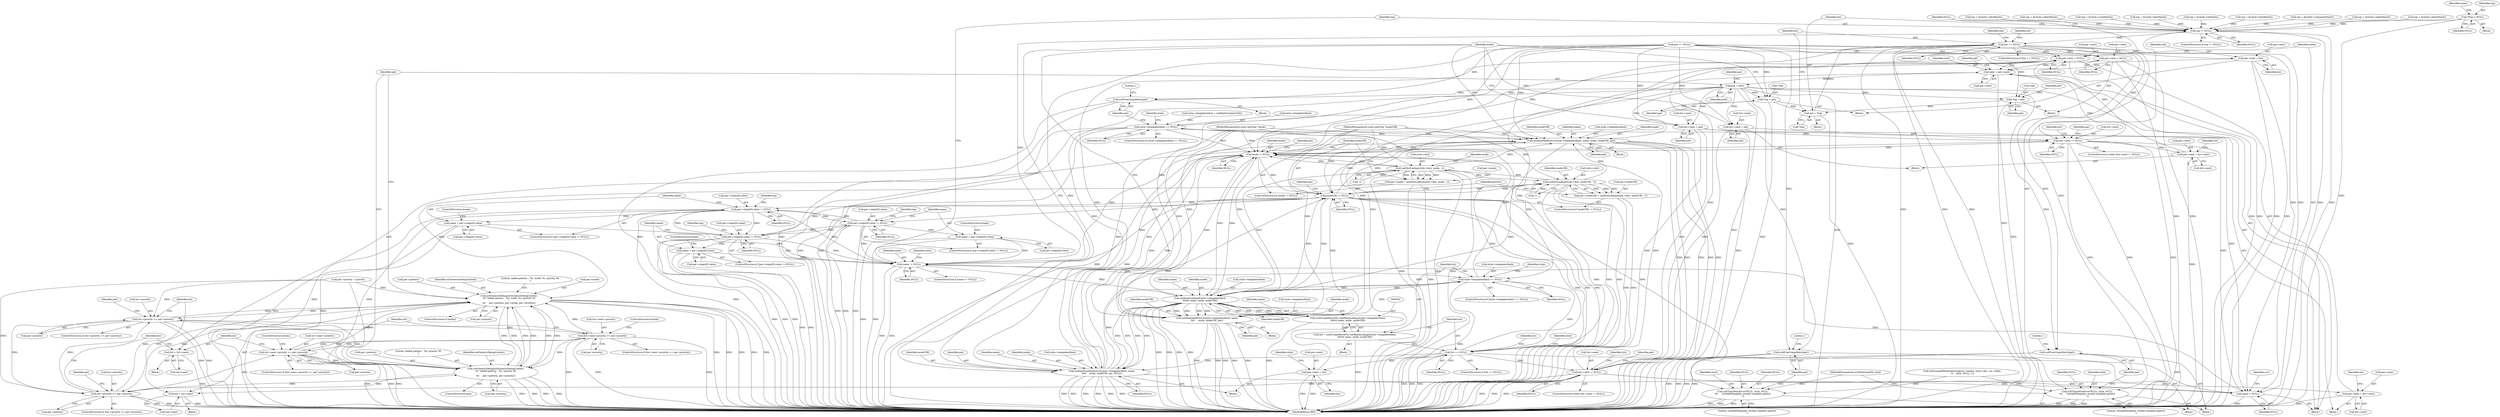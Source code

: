 digraph "0_Chrome_96dbafe288dbe2f0cc45fa3c39daf6d0c37acbab_23@pointer" {
"1000117" [label="(Call,**top = NULL)"];
"1000587" [label="(Call,top != NULL)"];
"1000596" [label="(Call,list == NULL)"];
"1000254" [label="(Call,pat->next = NULL)"];
"1000249" [label="(Call,next = pat->next)"];
"1000701" [label="(Call,pat = next)"];
"1000381" [label="(Call,xsltFreeCompMatch(pat))"];
"1000484" [label="(Call,xsltFreeCompMatch(pat))"];
"1000489" [label="(Call,xmlHashAddEntry3(style->templatesHash, name, mode, modeURI, pat))"];
"1000264" [label="(Call,mode != NULL)"];
"1000271" [label="(Call,xmlDictLookup(style->dict, mode, -1))"];
"1000267" [label="(Call,pat->mode = xmlDictLookup(style->dict, mode, -1))"];
"1000679" [label="(Call,xsltGenericDebug(xsltGenericDebugContext,\n\t\t\t \"added pattern : '%s' mode '%s' priority %f\n\",\n\t\t\t     pat->pattern, pat->mode, pat->priority))"];
"1000526" [label="(Call,list->priority <= pat->priority)"];
"1000558" [label="(Call,list->next->priority <= pat->priority)"];
"1000638" [label="(Call,list->next->priority <= pat->priority)"];
"1000692" [label="(Call,xsltGenericDebug(xsltGenericDebugContext,\n\t\t\t \"added pattern : '%s' priority %f\n\",\n\t\t\t     pat->pattern, pat->priority))"];
"1000611" [label="(Call,list->priority <= pat->priority)"];
"1000286" [label="(Call,xmlDictLookup(style->dict, modeURI, -1))"];
"1000279" [label="(Call,modeURI != NULL)"];
"1000313" [label="(Call,pat->steps[0].value != NULL)"];
"1000322" [label="(Call,name = pat->steps[0].value)"];
"1000460" [label="(Call,name != NULL)"];
"1000465" [label="(Call,style->templatesHash == NULL)"];
"1000478" [label="(Call,style->templatesHash == NULL)"];
"1000259" [label="(Call,name = NULL)"];
"1000503" [label="(Call,xmlHashLookup3(style->templatesHash,\n\t\t\t\t\t\t\t name, mode, modeURI))"];
"1000501" [label="(Call,(xsltCompMatchPtr) xmlHashLookup3(style->templatesHash,\n\t\t\t\t\t\t\t name, mode, modeURI))"];
"1000499" [label="(Call,list = (xsltCompMatchPtr) xmlHashLookup3(style->templatesHash,\n\t\t\t\t\t\t\t name, mode, modeURI))"];
"1000511" [label="(Call,list == NULL)"];
"1000534" [label="(Call,pat->next = list)"];
"1000539" [label="(Call,xmlHashUpdateEntry3(style->templatesHash, name,\n\t\t\t\t\t    mode, modeURI, pat, NULL))"];
"1000551" [label="(Call,list->next != NULL)"];
"1000568" [label="(Call,list = list->next)"];
"1000573" [label="(Call,pat->next = list->next)"];
"1000515" [label="(Call,xmlHashAddEntry3(style->templatesHash, name,\n\t\t\t\t     mode, modeURI, pat))"];
"1000388" [label="(Call,pat->steps[0].value != NULL)"];
"1000397" [label="(Call,name = pat->steps[0].value)"];
"1000433" [label="(Call,pat->steps[0].value != NULL)"];
"1000442" [label="(Call,name = pat->steps[0].value)"];
"1000376" [label="(Call,xsltTransformError(NULL, style, NULL,\n\t\t\t     \"xsltAddTemplate: invalid compiled pattern\n\"))"];
"1000282" [label="(Call,pat->modeURI = xmlDictLookup(style->dict, modeURI, -1))"];
"1000580" [label="(Call,list->next = pat)"];
"1000631" [label="(Call,list->next != NULL)"];
"1000648" [label="(Call,list = list->next)"];
"1000653" [label="(Call,pat->next = list->next)"];
"1000600" [label="(Call,*top = pat)"];
"1000591" [label="(Call,list = *top)"];
"1000624" [label="(Call,*top = pat)"];
"1000660" [label="(Call,list->next = pat)"];
"1000672" [label="(Call,xsltFreeCompMatch(pat))"];
"1000604" [label="(Call,pat->next = NULL)"];
"1000619" [label="(Call,pat->next = list)"];
"1000667" [label="(Call,xsltTransformError(NULL, style, NULL,\n\t\t\t     \"xsltAddTemplate: invalid compiled pattern\n\"))"];
"1000587" [label="(Call,top != NULL)"];
"1000670" [label="(Identifier,NULL)"];
"1000604" [label="(Call,pat->next = NULL)"];
"1000538" [label="(Identifier,list)"];
"1000496" [label="(Identifier,pat)"];
"1000520" [label="(Identifier,mode)"];
"1000605" [label="(Call,pat->next)"];
"1000695" [label="(Call,pat->pattern)"];
"1000510" [label="(ControlStructure,if (list == NULL))"];
"1000701" [label="(Call,pat = next)"];
"1000295" [label="(Identifier,priority)"];
"1000588" [label="(Identifier,top)"];
"1000611" [label="(Call,list->priority <= pat->priority)"];
"1000433" [label="(Call,pat->steps[0].value != NULL)"];
"1000593" [label="(Call,*top)"];
"1000377" [label="(Identifier,NULL)"];
"1000464" [label="(ControlStructure,if (style->templatesHash == NULL))"];
"1000610" [label="(ControlStructure,if (list->priority <= pat->priority))"];
"1000521" [label="(Identifier,modeURI)"];
"1000546" [label="(Identifier,pat)"];
"1000108" [label="(MethodParameterIn,xsltStylesheetPtr style)"];
"1000310" [label="(Block,)"];
"1000677" [label="(ControlStructure,if (mode))"];
"1000396" [label="(Identifier,NULL)"];
"1000493" [label="(Identifier,name)"];
"1000557" [label="(ControlStructure,if (list->next->priority <= pat->priority))"];
"1000601" [label="(Call,*top)"];
"1000341" [label="(Call,top = &(style->elemMatch))"];
"1000378" [label="(Identifier,style)"];
"1000688" [label="(Call,pat->priority)"];
"1000269" [label="(Identifier,pat)"];
"1000512" [label="(Identifier,list)"];
"1000287" [label="(Call,style->dict)"];
"1000541" [label="(Identifier,style)"];
"1000258" [label="(Identifier,NULL)"];
"1000522" [label="(Identifier,pat)"];
"1000332" [label="(Call,top = &(style->attrMatch))"];
"1000681" [label="(Literal,\"added pattern : '%s' mode '%s' priority %f\n\")"];
"1000226" [label="(Call,xsltCompilePatternInternal(cur->match, style->doc, cur->elem,\n \t\t    style, NULL, 1))"];
"1000461" [label="(Identifier,name)"];
"1000321" [label="(Identifier,NULL)"];
"1000482" [label="(Identifier,NULL)"];
"1000488" [label="(Literal,1)"];
"1000387" [label="(ControlStructure,if (pat->steps[0].value != NULL))"];
"1000382" [label="(Identifier,pat)"];
"1000323" [label="(Identifier,name)"];
"1000597" [label="(Identifier,list)"];
"1000647" [label="(ControlStructure,break;)"];
"1000397" [label="(Call,name = pat->steps[0].value)"];
"1000291" [label="(Call,-1)"];
"1000280" [label="(Identifier,modeURI)"];
"1000333" [label="(Identifier,top)"];
"1000586" [label="(ControlStructure,if (top != NULL))"];
"1000702" [label="(Identifier,pat)"];
"1000267" [label="(Call,pat->mode = xmlDictLookup(style->dict, mode, -1))"];
"1000692" [label="(Call,xsltGenericDebug(xsltGenericDebugContext,\n\t\t\t \"added pattern : '%s' priority %f\n\",\n\t\t\t     pat->pattern, pat->priority))"];
"1000575" [label="(Identifier,pat)"];
"1000477" [label="(ControlStructure,if (style->templatesHash == NULL))"];
"1000582" [label="(Identifier,list)"];
"1000530" [label="(Call,pat->priority)"];
"1000514" [label="(Block,)"];
"1000460" [label="(Call,name != NULL)"];
"1000598" [label="(Identifier,NULL)"];
"1000621" [label="(Identifier,pat)"];
"1000119" [label="(Identifier,NULL)"];
"1000367" [label="(Call,top = &(style->elemMatch))"];
"1000613" [label="(Identifier,list)"];
"1000266" [label="(Identifier,NULL)"];
"1000694" [label="(Literal,\"added pattern : '%s' priority %f\n\")"];
"1000469" [label="(Identifier,NULL)"];
"1000413" [label="(ControlStructure,break;)"];
"1000602" [label="(Identifier,top)"];
"1000483" [label="(Block,)"];
"1000490" [label="(Call,style->templatesHash)"];
"1000453" [label="(Identifier,top)"];
"1000581" [label="(Call,list->next)"];
"1000484" [label="(Call,xsltFreeCompMatch(pat))"];
"1000122" [label="(Identifier,name)"];
"1000671" [label="(Literal,\"xsltAddTemplate: invalid compiled pattern\n\")"];
"1000462" [label="(Identifier,NULL)"];
"1000539" [label="(Call,xmlHashUpdateEntry3(style->templatesHash, name,\n\t\t\t\t\t    mode, modeURI, pat, NULL))"];
"1000517" [label="(Identifier,style)"];
"1000654" [label="(Call,pat->next)"];
"1000577" [label="(Call,list->next)"];
"1000661" [label="(Call,list->next)"];
"1000349" [label="(Call,top = &(style->rootMatch))"];
"1000644" [label="(Call,pat->priority)"];
"1000673" [label="(Identifier,pat)"];
"1000519" [label="(Identifier,name)"];
"1000498" [label="(Block,)"];
"1000564" [label="(Call,pat->priority)"];
"1000388" [label="(Call,pat->steps[0].value != NULL)"];
"1000543" [label="(Identifier,name)"];
"1000528" [label="(Identifier,list)"];
"1000516" [label="(Call,style->templatesHash)"];
"1000664" [label="(Identifier,pat)"];
"1000251" [label="(Call,pat->next)"];
"1000272" [label="(Call,style->dict)"];
"1000314" [label="(Call,pat->steps[0].value)"];
"1000698" [label="(Call,pat->priority)"];
"1000442" [label="(Call,name = pat->steps[0].value)"];
"1000471" [label="(Call,style->templatesHash = xmlHashCreate(1024))"];
"1000268" [label="(Call,pat->mode)"];
"1000264" [label="(Call,mode != NULL)"];
"1000111" [label="(MethodParameterIn,const xmlChar *modeURI)"];
"1000262" [label="(Identifier,cur)"];
"1000653" [label="(Call,pat->next = list->next)"];
"1000633" [label="(Identifier,list)"];
"1000494" [label="(Identifier,mode)"];
"1000381" [label="(Call,xsltFreeCompMatch(pat))"];
"1000256" [label="(Identifier,pat)"];
"1000443" [label="(Identifier,name)"];
"1000286" [label="(Call,xmlDictLookup(style->dict, modeURI, -1))"];
"1000283" [label="(Call,pat->modeURI)"];
"1000672" [label="(Call,xsltFreeCompMatch(pat))"];
"1000504" [label="(Call,style->templatesHash)"];
"1000703" [label="(Identifier,next)"];
"1000630" [label="(ControlStructure,while (list->next != NULL))"];
"1000284" [label="(Identifier,pat)"];
"1000637" [label="(ControlStructure,if (list->next->priority <= pat->priority))"];
"1000657" [label="(Call,list->next)"];
"1000408" [label="(Identifier,top)"];
"1000544" [label="(Identifier,mode)"];
"1000623" [label="(Identifier,list)"];
"1000626" [label="(Identifier,top)"];
"1000385" [label="(Literal,1)"];
"1000552" [label="(Call,list->next)"];
"1000110" [label="(MethodParameterIn,const xmlChar *mode)"];
"1000591" [label="(Call,list = *top)"];
"1000693" [label="(Identifier,xsltGenericDebugContext)"];
"1000250" [label="(Identifier,next)"];
"1000495" [label="(Identifier,modeURI)"];
"1000526" [label="(Call,list->priority <= pat->priority)"];
"1000641" [label="(Identifier,list)"];
"1000662" [label="(Identifier,list)"];
"1000249" [label="(Call,next = pat->next)"];
"1000357" [label="(Call,top = &(style->keyMatch))"];
"1000691" [label="(ControlStructure,else)"];
"1000608" [label="(Identifier,NULL)"];
"1000313" [label="(Call,pat->steps[0].value != NULL)"];
"1000584" [label="(Identifier,pat)"];
"1000590" [label="(Block,)"];
"1000281" [label="(Identifier,NULL)"];
"1000620" [label="(Call,pat->next)"];
"1000589" [label="(Identifier,NULL)"];
"1000500" [label="(Identifier,list)"];
"1000322" [label="(Call,name = pat->steps[0].value)"];
"1000706" [label="(MethodReturn,RET)"];
"1000676" [label="(Literal,1)"];
"1000596" [label="(Call,list == NULL)"];
"1000624" [label="(Call,*top = pat)"];
"1000276" [label="(Call,-1)"];
"1000685" [label="(Call,pat->mode)"];
"1000667" [label="(Call,xsltTransformError(NULL, style, NULL,\n\t\t\t     \"xsltAddTemplate: invalid compiled pattern\n\"))"];
"1000507" [label="(Identifier,name)"];
"1000255" [label="(Call,pat->next)"];
"1000260" [label="(Identifier,name)"];
"1000650" [label="(Call,list->next)"];
"1000467" [label="(Identifier,style)"];
"1000432" [label="(ControlStructure,if (pat->steps[0].value != NULL))"];
"1000595" [label="(ControlStructure,if (list == NULL))"];
"1000612" [label="(Call,list->priority)"];
"1000527" [label="(Call,list->priority)"];
"1000511" [label="(Call,list == NULL)"];
"1000569" [label="(Identifier,list)"];
"1000638" [label="(Call,list->next->priority <= pat->priority)"];
"1000525" [label="(ControlStructure,if (list->priority <= pat->priority))"];
"1000567" [label="(ControlStructure,break;)"];
"1000549" [label="(Block,)"];
"1000380" [label="(Literal,\"xsltAddTemplate: invalid compiled pattern\n\")"];
"1000265" [label="(Identifier,mode)"];
"1000550" [label="(ControlStructure,while (list->next != NULL))"];
"1000275" [label="(Identifier,mode)"];
"1000509" [label="(Identifier,modeURI)"];
"1000444" [label="(Call,pat->steps[0].value)"];
"1000547" [label="(Identifier,NULL)"];
"1000540" [label="(Call,style->templatesHash)"];
"1000338" [label="(ControlStructure,break;)"];
"1000678" [label="(Identifier,mode)"];
"1000379" [label="(Identifier,NULL)"];
"1000666" [label="(Block,)"];
"1000533" [label="(Block,)"];
"1000655" [label="(Identifier,pat)"];
"1000489" [label="(Call,xmlHashAddEntry3(style->templatesHash, name, mode, modeURI, pat))"];
"1000479" [label="(Call,style->templatesHash)"];
"1000600" [label="(Call,*top = pat)"];
"1000515" [label="(Call,xmlHashAddEntry3(style->templatesHash, name,\n\t\t\t\t     mode, modeURI, pat))"];
"1000290" [label="(Identifier,modeURI)"];
"1000625" [label="(Call,*top)"];
"1000513" [label="(Identifier,NULL)"];
"1000459" [label="(ControlStructure,if (name != NULL))"];
"1000508" [label="(Identifier,mode)"];
"1000574" [label="(Call,pat->next)"];
"1000627" [label="(Identifier,pat)"];
"1000648" [label="(Call,list = list->next)"];
"1000473" [label="(Identifier,style)"];
"1000561" [label="(Identifier,list)"];
"1000117" [label="(Call,**top = NULL)"];
"1000247" [label="(Identifier,pat)"];
"1000501" [label="(Call,(xsltCompMatchPtr) xmlHashLookup3(style->templatesHash,\n\t\t\t\t\t\t\t name, mode, modeURI))"];
"1000470" [label="(Block,)"];
"1000553" [label="(Identifier,list)"];
"1000491" [label="(Identifier,style)"];
"1000580" [label="(Call,list->next = pat)"];
"1000599" [label="(Block,)"];
"1000618" [label="(Block,)"];
"1000407" [label="(Call,top = &(style->piMatch))"];
"1000668" [label="(Identifier,NULL)"];
"1000423" [label="(Call,top = &(style->textMatch))"];
"1000248" [label="(Block,)"];
"1000263" [label="(ControlStructure,if (mode != NULL))"];
"1000639" [label="(Call,list->next->priority)"];
"1000240" [label="(Call,pat == NULL)"];
"1000631" [label="(Call,list->next != NULL)"];
"1000679" [label="(Call,xsltGenericDebug(xsltGenericDebugContext,\n\t\t\t \"added pattern : '%s' mode '%s' priority %f\n\",\n\t\t\t     pat->pattern, pat->mode, pat->priority))"];
"1000551" [label="(Call,list->next != NULL)"];
"1000415" [label="(Call,top = &(style->commentMatch))"];
"1000555" [label="(Identifier,NULL)"];
"1000399" [label="(Call,pat->steps[0].value)"];
"1000619" [label="(Call,pat->next = list)"];
"1000271" [label="(Call,xmlDictLookup(style->dict, mode, -1))"];
"1000376" [label="(Call,xsltTransformError(NULL, style, NULL,\n\t\t\t     \"xsltAddTemplate: invalid compiled pattern\n\"))"];
"1000324" [label="(Call,pat->steps[0].value)"];
"1000254" [label="(Call,pat->next = NULL)"];
"1000466" [label="(Call,style->templatesHash)"];
"1000312" [label="(ControlStructure,if (pat->steps[0].value != NULL))"];
"1000499" [label="(Call,list = (xsltCompMatchPtr) xmlHashLookup3(style->templatesHash,\n\t\t\t\t\t\t\t name, mode, modeURI))"];
"1000545" [label="(Identifier,modeURI)"];
"1000636" [label="(Block,)"];
"1000297" [label="(Call,pat->priority = priority)"];
"1000282" [label="(Call,pat->modeURI = xmlDictLookup(style->dict, modeURI, -1))"];
"1000118" [label="(Identifier,top)"];
"1000649" [label="(Identifier,list)"];
"1000478" [label="(Call,style->templatesHash == NULL)"];
"1000535" [label="(Call,pat->next)"];
"1000503" [label="(Call,xmlHashLookup3(style->templatesHash,\n\t\t\t\t\t\t\t name, mode, modeURI))"];
"1000556" [label="(Block,)"];
"1000278" [label="(ControlStructure,if (modeURI != NULL))"];
"1000279" [label="(Call,modeURI != NULL)"];
"1000261" [label="(Identifier,NULL)"];
"1000398" [label="(Identifier,name)"];
"1000558" [label="(Call,list->next->priority <= pat->priority)"];
"1000570" [label="(Call,list->next)"];
"1000632" [label="(Call,list->next)"];
"1000682" [label="(Call,pat->pattern)"];
"1000434" [label="(Call,pat->steps[0].value)"];
"1000458" [label="(ControlStructure,break;)"];
"1000259" [label="(Call,name = NULL)"];
"1000635" [label="(Identifier,NULL)"];
"1000568" [label="(Call,list = list->next)"];
"1000573" [label="(Call,pat->next = list->next)"];
"1000680" [label="(Identifier,xsltGenericDebugContext)"];
"1000465" [label="(Call,style->templatesHash == NULL)"];
"1000669" [label="(Identifier,style)"];
"1000441" [label="(Identifier,NULL)"];
"1000452" [label="(Call,top = &(style->elemMatch))"];
"1000536" [label="(Identifier,pat)"];
"1000592" [label="(Identifier,list)"];
"1000389" [label="(Call,pat->steps[0].value)"];
"1000112" [label="(Block,)"];
"1000629" [label="(Block,)"];
"1000606" [label="(Identifier,pat)"];
"1000485" [label="(Identifier,pat)"];
"1000603" [label="(Identifier,pat)"];
"1000559" [label="(Call,list->next->priority)"];
"1000534" [label="(Call,pat->next = list)"];
"1000615" [label="(Call,pat->priority)"];
"1000660" [label="(Call,list->next = pat)"];
"1000117" -> "1000112"  [label="AST: "];
"1000117" -> "1000119"  [label="CFG: "];
"1000118" -> "1000117"  [label="AST: "];
"1000119" -> "1000117"  [label="AST: "];
"1000122" -> "1000117"  [label="CFG: "];
"1000117" -> "1000706"  [label="DDG: "];
"1000117" -> "1000587"  [label="DDG: "];
"1000587" -> "1000586"  [label="AST: "];
"1000587" -> "1000589"  [label="CFG: "];
"1000588" -> "1000587"  [label="AST: "];
"1000589" -> "1000587"  [label="AST: "];
"1000592" -> "1000587"  [label="CFG: "];
"1000668" -> "1000587"  [label="CFG: "];
"1000587" -> "1000706"  [label="DDG: "];
"1000587" -> "1000706"  [label="DDG: "];
"1000332" -> "1000587"  [label="DDG: "];
"1000407" -> "1000587"  [label="DDG: "];
"1000367" -> "1000587"  [label="DDG: "];
"1000423" -> "1000587"  [label="DDG: "];
"1000357" -> "1000587"  [label="DDG: "];
"1000341" -> "1000587"  [label="DDG: "];
"1000415" -> "1000587"  [label="DDG: "];
"1000349" -> "1000587"  [label="DDG: "];
"1000452" -> "1000587"  [label="DDG: "];
"1000460" -> "1000587"  [label="DDG: "];
"1000587" -> "1000596"  [label="DDG: "];
"1000587" -> "1000667"  [label="DDG: "];
"1000596" -> "1000595"  [label="AST: "];
"1000596" -> "1000598"  [label="CFG: "];
"1000597" -> "1000596"  [label="AST: "];
"1000598" -> "1000596"  [label="AST: "];
"1000602" -> "1000596"  [label="CFG: "];
"1000613" -> "1000596"  [label="CFG: "];
"1000596" -> "1000706"  [label="DDG: "];
"1000596" -> "1000706"  [label="DDG: "];
"1000596" -> "1000706"  [label="DDG: "];
"1000596" -> "1000254"  [label="DDG: "];
"1000596" -> "1000259"  [label="DDG: "];
"1000596" -> "1000264"  [label="DDG: "];
"1000591" -> "1000596"  [label="DDG: "];
"1000596" -> "1000604"  [label="DDG: "];
"1000596" -> "1000619"  [label="DDG: "];
"1000596" -> "1000631"  [label="DDG: "];
"1000254" -> "1000248"  [label="AST: "];
"1000254" -> "1000258"  [label="CFG: "];
"1000255" -> "1000254"  [label="AST: "];
"1000258" -> "1000254"  [label="AST: "];
"1000260" -> "1000254"  [label="CFG: "];
"1000254" -> "1000706"  [label="DDG: "];
"1000254" -> "1000249"  [label="DDG: "];
"1000511" -> "1000254"  [label="DDG: "];
"1000631" -> "1000254"  [label="DDG: "];
"1000539" -> "1000254"  [label="DDG: "];
"1000240" -> "1000254"  [label="DDG: "];
"1000478" -> "1000254"  [label="DDG: "];
"1000551" -> "1000254"  [label="DDG: "];
"1000249" -> "1000248"  [label="AST: "];
"1000249" -> "1000251"  [label="CFG: "];
"1000250" -> "1000249"  [label="AST: "];
"1000251" -> "1000249"  [label="AST: "];
"1000256" -> "1000249"  [label="CFG: "];
"1000249" -> "1000706"  [label="DDG: "];
"1000573" -> "1000249"  [label="DDG: "];
"1000604" -> "1000249"  [label="DDG: "];
"1000619" -> "1000249"  [label="DDG: "];
"1000653" -> "1000249"  [label="DDG: "];
"1000534" -> "1000249"  [label="DDG: "];
"1000249" -> "1000701"  [label="DDG: "];
"1000701" -> "1000248"  [label="AST: "];
"1000701" -> "1000703"  [label="CFG: "];
"1000702" -> "1000701"  [label="AST: "];
"1000703" -> "1000701"  [label="AST: "];
"1000247" -> "1000701"  [label="CFG: "];
"1000701" -> "1000706"  [label="DDG: "];
"1000701" -> "1000706"  [label="DDG: "];
"1000701" -> "1000381"  [label="DDG: "];
"1000701" -> "1000484"  [label="DDG: "];
"1000701" -> "1000489"  [label="DDG: "];
"1000701" -> "1000515"  [label="DDG: "];
"1000701" -> "1000539"  [label="DDG: "];
"1000701" -> "1000580"  [label="DDG: "];
"1000701" -> "1000600"  [label="DDG: "];
"1000701" -> "1000624"  [label="DDG: "];
"1000701" -> "1000660"  [label="DDG: "];
"1000701" -> "1000672"  [label="DDG: "];
"1000381" -> "1000310"  [label="AST: "];
"1000381" -> "1000382"  [label="CFG: "];
"1000382" -> "1000381"  [label="AST: "];
"1000385" -> "1000381"  [label="CFG: "];
"1000381" -> "1000706"  [label="DDG: "];
"1000381" -> "1000706"  [label="DDG: "];
"1000240" -> "1000381"  [label="DDG: "];
"1000484" -> "1000483"  [label="AST: "];
"1000484" -> "1000485"  [label="CFG: "];
"1000485" -> "1000484"  [label="AST: "];
"1000488" -> "1000484"  [label="CFG: "];
"1000484" -> "1000706"  [label="DDG: "];
"1000484" -> "1000706"  [label="DDG: "];
"1000240" -> "1000484"  [label="DDG: "];
"1000489" -> "1000470"  [label="AST: "];
"1000489" -> "1000496"  [label="CFG: "];
"1000490" -> "1000489"  [label="AST: "];
"1000493" -> "1000489"  [label="AST: "];
"1000494" -> "1000489"  [label="AST: "];
"1000495" -> "1000489"  [label="AST: "];
"1000496" -> "1000489"  [label="AST: "];
"1000678" -> "1000489"  [label="CFG: "];
"1000489" -> "1000706"  [label="DDG: "];
"1000489" -> "1000706"  [label="DDG: "];
"1000489" -> "1000706"  [label="DDG: "];
"1000489" -> "1000706"  [label="DDG: "];
"1000489" -> "1000706"  [label="DDG: "];
"1000489" -> "1000264"  [label="DDG: "];
"1000489" -> "1000279"  [label="DDG: "];
"1000489" -> "1000465"  [label="DDG: "];
"1000478" -> "1000489"  [label="DDG: "];
"1000460" -> "1000489"  [label="DDG: "];
"1000271" -> "1000489"  [label="DDG: "];
"1000264" -> "1000489"  [label="DDG: "];
"1000110" -> "1000489"  [label="DDG: "];
"1000286" -> "1000489"  [label="DDG: "];
"1000279" -> "1000489"  [label="DDG: "];
"1000111" -> "1000489"  [label="DDG: "];
"1000240" -> "1000489"  [label="DDG: "];
"1000264" -> "1000263"  [label="AST: "];
"1000264" -> "1000266"  [label="CFG: "];
"1000265" -> "1000264"  [label="AST: "];
"1000266" -> "1000264"  [label="AST: "];
"1000269" -> "1000264"  [label="CFG: "];
"1000280" -> "1000264"  [label="CFG: "];
"1000264" -> "1000706"  [label="DDG: "];
"1000264" -> "1000706"  [label="DDG: "];
"1000515" -> "1000264"  [label="DDG: "];
"1000271" -> "1000264"  [label="DDG: "];
"1000539" -> "1000264"  [label="DDG: "];
"1000539" -> "1000264"  [label="DDG: "];
"1000503" -> "1000264"  [label="DDG: "];
"1000110" -> "1000264"  [label="DDG: "];
"1000511" -> "1000264"  [label="DDG: "];
"1000631" -> "1000264"  [label="DDG: "];
"1000240" -> "1000264"  [label="DDG: "];
"1000478" -> "1000264"  [label="DDG: "];
"1000551" -> "1000264"  [label="DDG: "];
"1000264" -> "1000271"  [label="DDG: "];
"1000264" -> "1000279"  [label="DDG: "];
"1000264" -> "1000503"  [label="DDG: "];
"1000271" -> "1000267"  [label="AST: "];
"1000271" -> "1000276"  [label="CFG: "];
"1000272" -> "1000271"  [label="AST: "];
"1000275" -> "1000271"  [label="AST: "];
"1000276" -> "1000271"  [label="AST: "];
"1000267" -> "1000271"  [label="CFG: "];
"1000271" -> "1000706"  [label="DDG: "];
"1000271" -> "1000706"  [label="DDG: "];
"1000271" -> "1000706"  [label="DDG: "];
"1000271" -> "1000267"  [label="DDG: "];
"1000271" -> "1000267"  [label="DDG: "];
"1000271" -> "1000267"  [label="DDG: "];
"1000286" -> "1000271"  [label="DDG: "];
"1000110" -> "1000271"  [label="DDG: "];
"1000276" -> "1000271"  [label="DDG: "];
"1000271" -> "1000286"  [label="DDG: "];
"1000271" -> "1000503"  [label="DDG: "];
"1000267" -> "1000263"  [label="AST: "];
"1000268" -> "1000267"  [label="AST: "];
"1000280" -> "1000267"  [label="CFG: "];
"1000267" -> "1000706"  [label="DDG: "];
"1000267" -> "1000706"  [label="DDG: "];
"1000267" -> "1000679"  [label="DDG: "];
"1000679" -> "1000677"  [label="AST: "];
"1000679" -> "1000688"  [label="CFG: "];
"1000680" -> "1000679"  [label="AST: "];
"1000681" -> "1000679"  [label="AST: "];
"1000682" -> "1000679"  [label="AST: "];
"1000685" -> "1000679"  [label="AST: "];
"1000688" -> "1000679"  [label="AST: "];
"1000702" -> "1000679"  [label="CFG: "];
"1000679" -> "1000706"  [label="DDG: "];
"1000679" -> "1000706"  [label="DDG: "];
"1000679" -> "1000706"  [label="DDG: "];
"1000679" -> "1000706"  [label="DDG: "];
"1000679" -> "1000706"  [label="DDG: "];
"1000679" -> "1000526"  [label="DDG: "];
"1000679" -> "1000611"  [label="DDG: "];
"1000692" -> "1000679"  [label="DDG: "];
"1000692" -> "1000679"  [label="DDG: "];
"1000692" -> "1000679"  [label="DDG: "];
"1000297" -> "1000679"  [label="DDG: "];
"1000638" -> "1000679"  [label="DDG: "];
"1000611" -> "1000679"  [label="DDG: "];
"1000526" -> "1000679"  [label="DDG: "];
"1000558" -> "1000679"  [label="DDG: "];
"1000679" -> "1000692"  [label="DDG: "];
"1000679" -> "1000692"  [label="DDG: "];
"1000679" -> "1000692"  [label="DDG: "];
"1000526" -> "1000525"  [label="AST: "];
"1000526" -> "1000530"  [label="CFG: "];
"1000527" -> "1000526"  [label="AST: "];
"1000530" -> "1000526"  [label="AST: "];
"1000536" -> "1000526"  [label="CFG: "];
"1000553" -> "1000526"  [label="CFG: "];
"1000526" -> "1000706"  [label="DDG: "];
"1000526" -> "1000706"  [label="DDG: "];
"1000611" -> "1000526"  [label="DDG: "];
"1000297" -> "1000526"  [label="DDG: "];
"1000692" -> "1000526"  [label="DDG: "];
"1000526" -> "1000558"  [label="DDG: "];
"1000526" -> "1000611"  [label="DDG: "];
"1000526" -> "1000692"  [label="DDG: "];
"1000558" -> "1000557"  [label="AST: "];
"1000558" -> "1000564"  [label="CFG: "];
"1000559" -> "1000558"  [label="AST: "];
"1000564" -> "1000558"  [label="AST: "];
"1000567" -> "1000558"  [label="CFG: "];
"1000569" -> "1000558"  [label="CFG: "];
"1000558" -> "1000706"  [label="DDG: "];
"1000558" -> "1000706"  [label="DDG: "];
"1000558" -> "1000706"  [label="DDG: "];
"1000638" -> "1000558"  [label="DDG: "];
"1000558" -> "1000638"  [label="DDG: "];
"1000558" -> "1000692"  [label="DDG: "];
"1000638" -> "1000637"  [label="AST: "];
"1000638" -> "1000644"  [label="CFG: "];
"1000639" -> "1000638"  [label="AST: "];
"1000644" -> "1000638"  [label="AST: "];
"1000647" -> "1000638"  [label="CFG: "];
"1000649" -> "1000638"  [label="CFG: "];
"1000638" -> "1000706"  [label="DDG: "];
"1000638" -> "1000706"  [label="DDG: "];
"1000638" -> "1000706"  [label="DDG: "];
"1000611" -> "1000638"  [label="DDG: "];
"1000638" -> "1000692"  [label="DDG: "];
"1000692" -> "1000691"  [label="AST: "];
"1000692" -> "1000698"  [label="CFG: "];
"1000693" -> "1000692"  [label="AST: "];
"1000694" -> "1000692"  [label="AST: "];
"1000695" -> "1000692"  [label="AST: "];
"1000698" -> "1000692"  [label="AST: "];
"1000702" -> "1000692"  [label="CFG: "];
"1000692" -> "1000706"  [label="DDG: "];
"1000692" -> "1000706"  [label="DDG: "];
"1000692" -> "1000706"  [label="DDG: "];
"1000692" -> "1000706"  [label="DDG: "];
"1000692" -> "1000611"  [label="DDG: "];
"1000297" -> "1000692"  [label="DDG: "];
"1000611" -> "1000692"  [label="DDG: "];
"1000611" -> "1000610"  [label="AST: "];
"1000611" -> "1000615"  [label="CFG: "];
"1000612" -> "1000611"  [label="AST: "];
"1000615" -> "1000611"  [label="AST: "];
"1000621" -> "1000611"  [label="CFG: "];
"1000633" -> "1000611"  [label="CFG: "];
"1000611" -> "1000706"  [label="DDG: "];
"1000611" -> "1000706"  [label="DDG: "];
"1000297" -> "1000611"  [label="DDG: "];
"1000286" -> "1000282"  [label="AST: "];
"1000286" -> "1000291"  [label="CFG: "];
"1000287" -> "1000286"  [label="AST: "];
"1000290" -> "1000286"  [label="AST: "];
"1000291" -> "1000286"  [label="AST: "];
"1000282" -> "1000286"  [label="CFG: "];
"1000286" -> "1000706"  [label="DDG: "];
"1000286" -> "1000706"  [label="DDG: "];
"1000286" -> "1000706"  [label="DDG: "];
"1000286" -> "1000279"  [label="DDG: "];
"1000286" -> "1000282"  [label="DDG: "];
"1000286" -> "1000282"  [label="DDG: "];
"1000286" -> "1000282"  [label="DDG: "];
"1000279" -> "1000286"  [label="DDG: "];
"1000111" -> "1000286"  [label="DDG: "];
"1000291" -> "1000286"  [label="DDG: "];
"1000286" -> "1000503"  [label="DDG: "];
"1000279" -> "1000278"  [label="AST: "];
"1000279" -> "1000281"  [label="CFG: "];
"1000280" -> "1000279"  [label="AST: "];
"1000281" -> "1000279"  [label="AST: "];
"1000284" -> "1000279"  [label="CFG: "];
"1000295" -> "1000279"  [label="CFG: "];
"1000279" -> "1000706"  [label="DDG: "];
"1000279" -> "1000706"  [label="DDG: "];
"1000279" -> "1000706"  [label="DDG: "];
"1000503" -> "1000279"  [label="DDG: "];
"1000515" -> "1000279"  [label="DDG: "];
"1000539" -> "1000279"  [label="DDG: "];
"1000111" -> "1000279"  [label="DDG: "];
"1000279" -> "1000313"  [label="DDG: "];
"1000279" -> "1000376"  [label="DDG: "];
"1000279" -> "1000388"  [label="DDG: "];
"1000279" -> "1000433"  [label="DDG: "];
"1000279" -> "1000460"  [label="DDG: "];
"1000279" -> "1000503"  [label="DDG: "];
"1000313" -> "1000312"  [label="AST: "];
"1000313" -> "1000321"  [label="CFG: "];
"1000314" -> "1000313"  [label="AST: "];
"1000321" -> "1000313"  [label="AST: "];
"1000323" -> "1000313"  [label="CFG: "];
"1000333" -> "1000313"  [label="CFG: "];
"1000313" -> "1000706"  [label="DDG: "];
"1000313" -> "1000706"  [label="DDG: "];
"1000313" -> "1000706"  [label="DDG: "];
"1000388" -> "1000313"  [label="DDG: "];
"1000433" -> "1000313"  [label="DDG: "];
"1000313" -> "1000322"  [label="DDG: "];
"1000313" -> "1000388"  [label="DDG: "];
"1000313" -> "1000433"  [label="DDG: "];
"1000313" -> "1000460"  [label="DDG: "];
"1000322" -> "1000312"  [label="AST: "];
"1000322" -> "1000324"  [label="CFG: "];
"1000323" -> "1000322"  [label="AST: "];
"1000324" -> "1000322"  [label="AST: "];
"1000338" -> "1000322"  [label="CFG: "];
"1000322" -> "1000706"  [label="DDG: "];
"1000322" -> "1000706"  [label="DDG: "];
"1000322" -> "1000460"  [label="DDG: "];
"1000460" -> "1000459"  [label="AST: "];
"1000460" -> "1000462"  [label="CFG: "];
"1000461" -> "1000460"  [label="AST: "];
"1000462" -> "1000460"  [label="AST: "];
"1000467" -> "1000460"  [label="CFG: "];
"1000588" -> "1000460"  [label="CFG: "];
"1000460" -> "1000706"  [label="DDG: "];
"1000460" -> "1000706"  [label="DDG: "];
"1000259" -> "1000460"  [label="DDG: "];
"1000442" -> "1000460"  [label="DDG: "];
"1000397" -> "1000460"  [label="DDG: "];
"1000388" -> "1000460"  [label="DDG: "];
"1000433" -> "1000460"  [label="DDG: "];
"1000460" -> "1000465"  [label="DDG: "];
"1000460" -> "1000503"  [label="DDG: "];
"1000465" -> "1000464"  [label="AST: "];
"1000465" -> "1000469"  [label="CFG: "];
"1000466" -> "1000465"  [label="AST: "];
"1000469" -> "1000465"  [label="AST: "];
"1000473" -> "1000465"  [label="CFG: "];
"1000500" -> "1000465"  [label="CFG: "];
"1000465" -> "1000706"  [label="DDG: "];
"1000539" -> "1000465"  [label="DDG: "];
"1000515" -> "1000465"  [label="DDG: "];
"1000503" -> "1000465"  [label="DDG: "];
"1000465" -> "1000478"  [label="DDG: "];
"1000465" -> "1000503"  [label="DDG: "];
"1000465" -> "1000511"  [label="DDG: "];
"1000478" -> "1000477"  [label="AST: "];
"1000478" -> "1000482"  [label="CFG: "];
"1000479" -> "1000478"  [label="AST: "];
"1000482" -> "1000478"  [label="AST: "];
"1000485" -> "1000478"  [label="CFG: "];
"1000491" -> "1000478"  [label="CFG: "];
"1000478" -> "1000706"  [label="DDG: "];
"1000478" -> "1000706"  [label="DDG: "];
"1000478" -> "1000706"  [label="DDG: "];
"1000478" -> "1000259"  [label="DDG: "];
"1000471" -> "1000478"  [label="DDG: "];
"1000259" -> "1000248"  [label="AST: "];
"1000259" -> "1000261"  [label="CFG: "];
"1000260" -> "1000259"  [label="AST: "];
"1000261" -> "1000259"  [label="AST: "];
"1000262" -> "1000259"  [label="CFG: "];
"1000259" -> "1000706"  [label="DDG: "];
"1000511" -> "1000259"  [label="DDG: "];
"1000631" -> "1000259"  [label="DDG: "];
"1000539" -> "1000259"  [label="DDG: "];
"1000240" -> "1000259"  [label="DDG: "];
"1000551" -> "1000259"  [label="DDG: "];
"1000503" -> "1000501"  [label="AST: "];
"1000503" -> "1000509"  [label="CFG: "];
"1000504" -> "1000503"  [label="AST: "];
"1000507" -> "1000503"  [label="AST: "];
"1000508" -> "1000503"  [label="AST: "];
"1000509" -> "1000503"  [label="AST: "];
"1000501" -> "1000503"  [label="CFG: "];
"1000503" -> "1000706"  [label="DDG: "];
"1000503" -> "1000706"  [label="DDG: "];
"1000503" -> "1000706"  [label="DDG: "];
"1000503" -> "1000706"  [label="DDG: "];
"1000503" -> "1000501"  [label="DDG: "];
"1000503" -> "1000501"  [label="DDG: "];
"1000503" -> "1000501"  [label="DDG: "];
"1000503" -> "1000501"  [label="DDG: "];
"1000110" -> "1000503"  [label="DDG: "];
"1000111" -> "1000503"  [label="DDG: "];
"1000503" -> "1000515"  [label="DDG: "];
"1000503" -> "1000515"  [label="DDG: "];
"1000503" -> "1000515"  [label="DDG: "];
"1000503" -> "1000515"  [label="DDG: "];
"1000503" -> "1000539"  [label="DDG: "];
"1000503" -> "1000539"  [label="DDG: "];
"1000503" -> "1000539"  [label="DDG: "];
"1000503" -> "1000539"  [label="DDG: "];
"1000501" -> "1000499"  [label="AST: "];
"1000502" -> "1000501"  [label="AST: "];
"1000499" -> "1000501"  [label="CFG: "];
"1000501" -> "1000706"  [label="DDG: "];
"1000501" -> "1000499"  [label="DDG: "];
"1000499" -> "1000498"  [label="AST: "];
"1000500" -> "1000499"  [label="AST: "];
"1000512" -> "1000499"  [label="CFG: "];
"1000499" -> "1000706"  [label="DDG: "];
"1000499" -> "1000511"  [label="DDG: "];
"1000511" -> "1000510"  [label="AST: "];
"1000511" -> "1000513"  [label="CFG: "];
"1000512" -> "1000511"  [label="AST: "];
"1000513" -> "1000511"  [label="AST: "];
"1000517" -> "1000511"  [label="CFG: "];
"1000528" -> "1000511"  [label="CFG: "];
"1000511" -> "1000706"  [label="DDG: "];
"1000511" -> "1000706"  [label="DDG: "];
"1000511" -> "1000706"  [label="DDG: "];
"1000511" -> "1000534"  [label="DDG: "];
"1000511" -> "1000539"  [label="DDG: "];
"1000511" -> "1000551"  [label="DDG: "];
"1000534" -> "1000533"  [label="AST: "];
"1000534" -> "1000538"  [label="CFG: "];
"1000535" -> "1000534"  [label="AST: "];
"1000538" -> "1000534"  [label="AST: "];
"1000541" -> "1000534"  [label="CFG: "];
"1000534" -> "1000706"  [label="DDG: "];
"1000534" -> "1000706"  [label="DDG: "];
"1000539" -> "1000533"  [label="AST: "];
"1000539" -> "1000547"  [label="CFG: "];
"1000540" -> "1000539"  [label="AST: "];
"1000543" -> "1000539"  [label="AST: "];
"1000544" -> "1000539"  [label="AST: "];
"1000545" -> "1000539"  [label="AST: "];
"1000546" -> "1000539"  [label="AST: "];
"1000547" -> "1000539"  [label="AST: "];
"1000678" -> "1000539"  [label="CFG: "];
"1000539" -> "1000706"  [label="DDG: "];
"1000539" -> "1000706"  [label="DDG: "];
"1000539" -> "1000706"  [label="DDG: "];
"1000539" -> "1000706"  [label="DDG: "];
"1000539" -> "1000706"  [label="DDG: "];
"1000539" -> "1000706"  [label="DDG: "];
"1000110" -> "1000539"  [label="DDG: "];
"1000111" -> "1000539"  [label="DDG: "];
"1000240" -> "1000539"  [label="DDG: "];
"1000551" -> "1000550"  [label="AST: "];
"1000551" -> "1000555"  [label="CFG: "];
"1000552" -> "1000551"  [label="AST: "];
"1000555" -> "1000551"  [label="AST: "];
"1000561" -> "1000551"  [label="CFG: "];
"1000575" -> "1000551"  [label="CFG: "];
"1000551" -> "1000706"  [label="DDG: "];
"1000551" -> "1000706"  [label="DDG: "];
"1000551" -> "1000706"  [label="DDG: "];
"1000660" -> "1000551"  [label="DDG: "];
"1000580" -> "1000551"  [label="DDG: "];
"1000551" -> "1000568"  [label="DDG: "];
"1000551" -> "1000573"  [label="DDG: "];
"1000568" -> "1000556"  [label="AST: "];
"1000568" -> "1000570"  [label="CFG: "];
"1000569" -> "1000568"  [label="AST: "];
"1000570" -> "1000568"  [label="AST: "];
"1000553" -> "1000568"  [label="CFG: "];
"1000568" -> "1000706"  [label="DDG: "];
"1000573" -> "1000549"  [label="AST: "];
"1000573" -> "1000577"  [label="CFG: "];
"1000574" -> "1000573"  [label="AST: "];
"1000577" -> "1000573"  [label="AST: "];
"1000582" -> "1000573"  [label="CFG: "];
"1000573" -> "1000706"  [label="DDG: "];
"1000515" -> "1000514"  [label="AST: "];
"1000515" -> "1000522"  [label="CFG: "];
"1000516" -> "1000515"  [label="AST: "];
"1000519" -> "1000515"  [label="AST: "];
"1000520" -> "1000515"  [label="AST: "];
"1000521" -> "1000515"  [label="AST: "];
"1000522" -> "1000515"  [label="AST: "];
"1000678" -> "1000515"  [label="CFG: "];
"1000515" -> "1000706"  [label="DDG: "];
"1000515" -> "1000706"  [label="DDG: "];
"1000515" -> "1000706"  [label="DDG: "];
"1000515" -> "1000706"  [label="DDG: "];
"1000515" -> "1000706"  [label="DDG: "];
"1000110" -> "1000515"  [label="DDG: "];
"1000111" -> "1000515"  [label="DDG: "];
"1000240" -> "1000515"  [label="DDG: "];
"1000388" -> "1000387"  [label="AST: "];
"1000388" -> "1000396"  [label="CFG: "];
"1000389" -> "1000388"  [label="AST: "];
"1000396" -> "1000388"  [label="AST: "];
"1000398" -> "1000388"  [label="CFG: "];
"1000408" -> "1000388"  [label="CFG: "];
"1000388" -> "1000706"  [label="DDG: "];
"1000388" -> "1000706"  [label="DDG: "];
"1000388" -> "1000706"  [label="DDG: "];
"1000433" -> "1000388"  [label="DDG: "];
"1000388" -> "1000397"  [label="DDG: "];
"1000388" -> "1000433"  [label="DDG: "];
"1000397" -> "1000387"  [label="AST: "];
"1000397" -> "1000399"  [label="CFG: "];
"1000398" -> "1000397"  [label="AST: "];
"1000399" -> "1000397"  [label="AST: "];
"1000413" -> "1000397"  [label="CFG: "];
"1000397" -> "1000706"  [label="DDG: "];
"1000397" -> "1000706"  [label="DDG: "];
"1000433" -> "1000432"  [label="AST: "];
"1000433" -> "1000441"  [label="CFG: "];
"1000434" -> "1000433"  [label="AST: "];
"1000441" -> "1000433"  [label="AST: "];
"1000443" -> "1000433"  [label="CFG: "];
"1000453" -> "1000433"  [label="CFG: "];
"1000433" -> "1000706"  [label="DDG: "];
"1000433" -> "1000706"  [label="DDG: "];
"1000433" -> "1000706"  [label="DDG: "];
"1000433" -> "1000442"  [label="DDG: "];
"1000442" -> "1000432"  [label="AST: "];
"1000442" -> "1000444"  [label="CFG: "];
"1000443" -> "1000442"  [label="AST: "];
"1000444" -> "1000442"  [label="AST: "];
"1000458" -> "1000442"  [label="CFG: "];
"1000442" -> "1000706"  [label="DDG: "];
"1000442" -> "1000706"  [label="DDG: "];
"1000376" -> "1000310"  [label="AST: "];
"1000376" -> "1000380"  [label="CFG: "];
"1000377" -> "1000376"  [label="AST: "];
"1000378" -> "1000376"  [label="AST: "];
"1000379" -> "1000376"  [label="AST: "];
"1000380" -> "1000376"  [label="AST: "];
"1000382" -> "1000376"  [label="CFG: "];
"1000376" -> "1000706"  [label="DDG: "];
"1000376" -> "1000706"  [label="DDG: "];
"1000376" -> "1000706"  [label="DDG: "];
"1000226" -> "1000376"  [label="DDG: "];
"1000108" -> "1000376"  [label="DDG: "];
"1000282" -> "1000278"  [label="AST: "];
"1000283" -> "1000282"  [label="AST: "];
"1000295" -> "1000282"  [label="CFG: "];
"1000282" -> "1000706"  [label="DDG: "];
"1000282" -> "1000706"  [label="DDG: "];
"1000580" -> "1000549"  [label="AST: "];
"1000580" -> "1000584"  [label="CFG: "];
"1000581" -> "1000580"  [label="AST: "];
"1000584" -> "1000580"  [label="AST: "];
"1000678" -> "1000580"  [label="CFG: "];
"1000580" -> "1000706"  [label="DDG: "];
"1000240" -> "1000580"  [label="DDG: "];
"1000580" -> "1000631"  [label="DDG: "];
"1000631" -> "1000630"  [label="AST: "];
"1000631" -> "1000635"  [label="CFG: "];
"1000632" -> "1000631"  [label="AST: "];
"1000635" -> "1000631"  [label="AST: "];
"1000641" -> "1000631"  [label="CFG: "];
"1000655" -> "1000631"  [label="CFG: "];
"1000631" -> "1000706"  [label="DDG: "];
"1000631" -> "1000706"  [label="DDG: "];
"1000631" -> "1000706"  [label="DDG: "];
"1000660" -> "1000631"  [label="DDG: "];
"1000631" -> "1000648"  [label="DDG: "];
"1000631" -> "1000653"  [label="DDG: "];
"1000648" -> "1000636"  [label="AST: "];
"1000648" -> "1000650"  [label="CFG: "];
"1000649" -> "1000648"  [label="AST: "];
"1000650" -> "1000648"  [label="AST: "];
"1000633" -> "1000648"  [label="CFG: "];
"1000648" -> "1000706"  [label="DDG: "];
"1000653" -> "1000629"  [label="AST: "];
"1000653" -> "1000657"  [label="CFG: "];
"1000654" -> "1000653"  [label="AST: "];
"1000657" -> "1000653"  [label="AST: "];
"1000662" -> "1000653"  [label="CFG: "];
"1000653" -> "1000706"  [label="DDG: "];
"1000600" -> "1000599"  [label="AST: "];
"1000600" -> "1000603"  [label="CFG: "];
"1000601" -> "1000600"  [label="AST: "];
"1000603" -> "1000600"  [label="AST: "];
"1000606" -> "1000600"  [label="CFG: "];
"1000600" -> "1000706"  [label="DDG: "];
"1000600" -> "1000591"  [label="DDG: "];
"1000240" -> "1000600"  [label="DDG: "];
"1000591" -> "1000590"  [label="AST: "];
"1000591" -> "1000593"  [label="CFG: "];
"1000592" -> "1000591"  [label="AST: "];
"1000593" -> "1000591"  [label="AST: "];
"1000597" -> "1000591"  [label="CFG: "];
"1000591" -> "1000706"  [label="DDG: "];
"1000624" -> "1000591"  [label="DDG: "];
"1000624" -> "1000618"  [label="AST: "];
"1000624" -> "1000627"  [label="CFG: "];
"1000625" -> "1000624"  [label="AST: "];
"1000627" -> "1000624"  [label="AST: "];
"1000678" -> "1000624"  [label="CFG: "];
"1000624" -> "1000706"  [label="DDG: "];
"1000240" -> "1000624"  [label="DDG: "];
"1000660" -> "1000629"  [label="AST: "];
"1000660" -> "1000664"  [label="CFG: "];
"1000661" -> "1000660"  [label="AST: "];
"1000664" -> "1000660"  [label="AST: "];
"1000678" -> "1000660"  [label="CFG: "];
"1000660" -> "1000706"  [label="DDG: "];
"1000240" -> "1000660"  [label="DDG: "];
"1000672" -> "1000666"  [label="AST: "];
"1000672" -> "1000673"  [label="CFG: "];
"1000673" -> "1000672"  [label="AST: "];
"1000676" -> "1000672"  [label="CFG: "];
"1000672" -> "1000706"  [label="DDG: "];
"1000672" -> "1000706"  [label="DDG: "];
"1000240" -> "1000672"  [label="DDG: "];
"1000604" -> "1000599"  [label="AST: "];
"1000604" -> "1000608"  [label="CFG: "];
"1000605" -> "1000604"  [label="AST: "];
"1000608" -> "1000604"  [label="AST: "];
"1000678" -> "1000604"  [label="CFG: "];
"1000604" -> "1000706"  [label="DDG: "];
"1000604" -> "1000706"  [label="DDG: "];
"1000619" -> "1000618"  [label="AST: "];
"1000619" -> "1000623"  [label="CFG: "];
"1000620" -> "1000619"  [label="AST: "];
"1000623" -> "1000619"  [label="AST: "];
"1000626" -> "1000619"  [label="CFG: "];
"1000619" -> "1000706"  [label="DDG: "];
"1000619" -> "1000706"  [label="DDG: "];
"1000667" -> "1000666"  [label="AST: "];
"1000667" -> "1000671"  [label="CFG: "];
"1000668" -> "1000667"  [label="AST: "];
"1000669" -> "1000667"  [label="AST: "];
"1000670" -> "1000667"  [label="AST: "];
"1000671" -> "1000667"  [label="AST: "];
"1000673" -> "1000667"  [label="CFG: "];
"1000667" -> "1000706"  [label="DDG: "];
"1000667" -> "1000706"  [label="DDG: "];
"1000667" -> "1000706"  [label="DDG: "];
"1000226" -> "1000667"  [label="DDG: "];
"1000108" -> "1000667"  [label="DDG: "];
}
